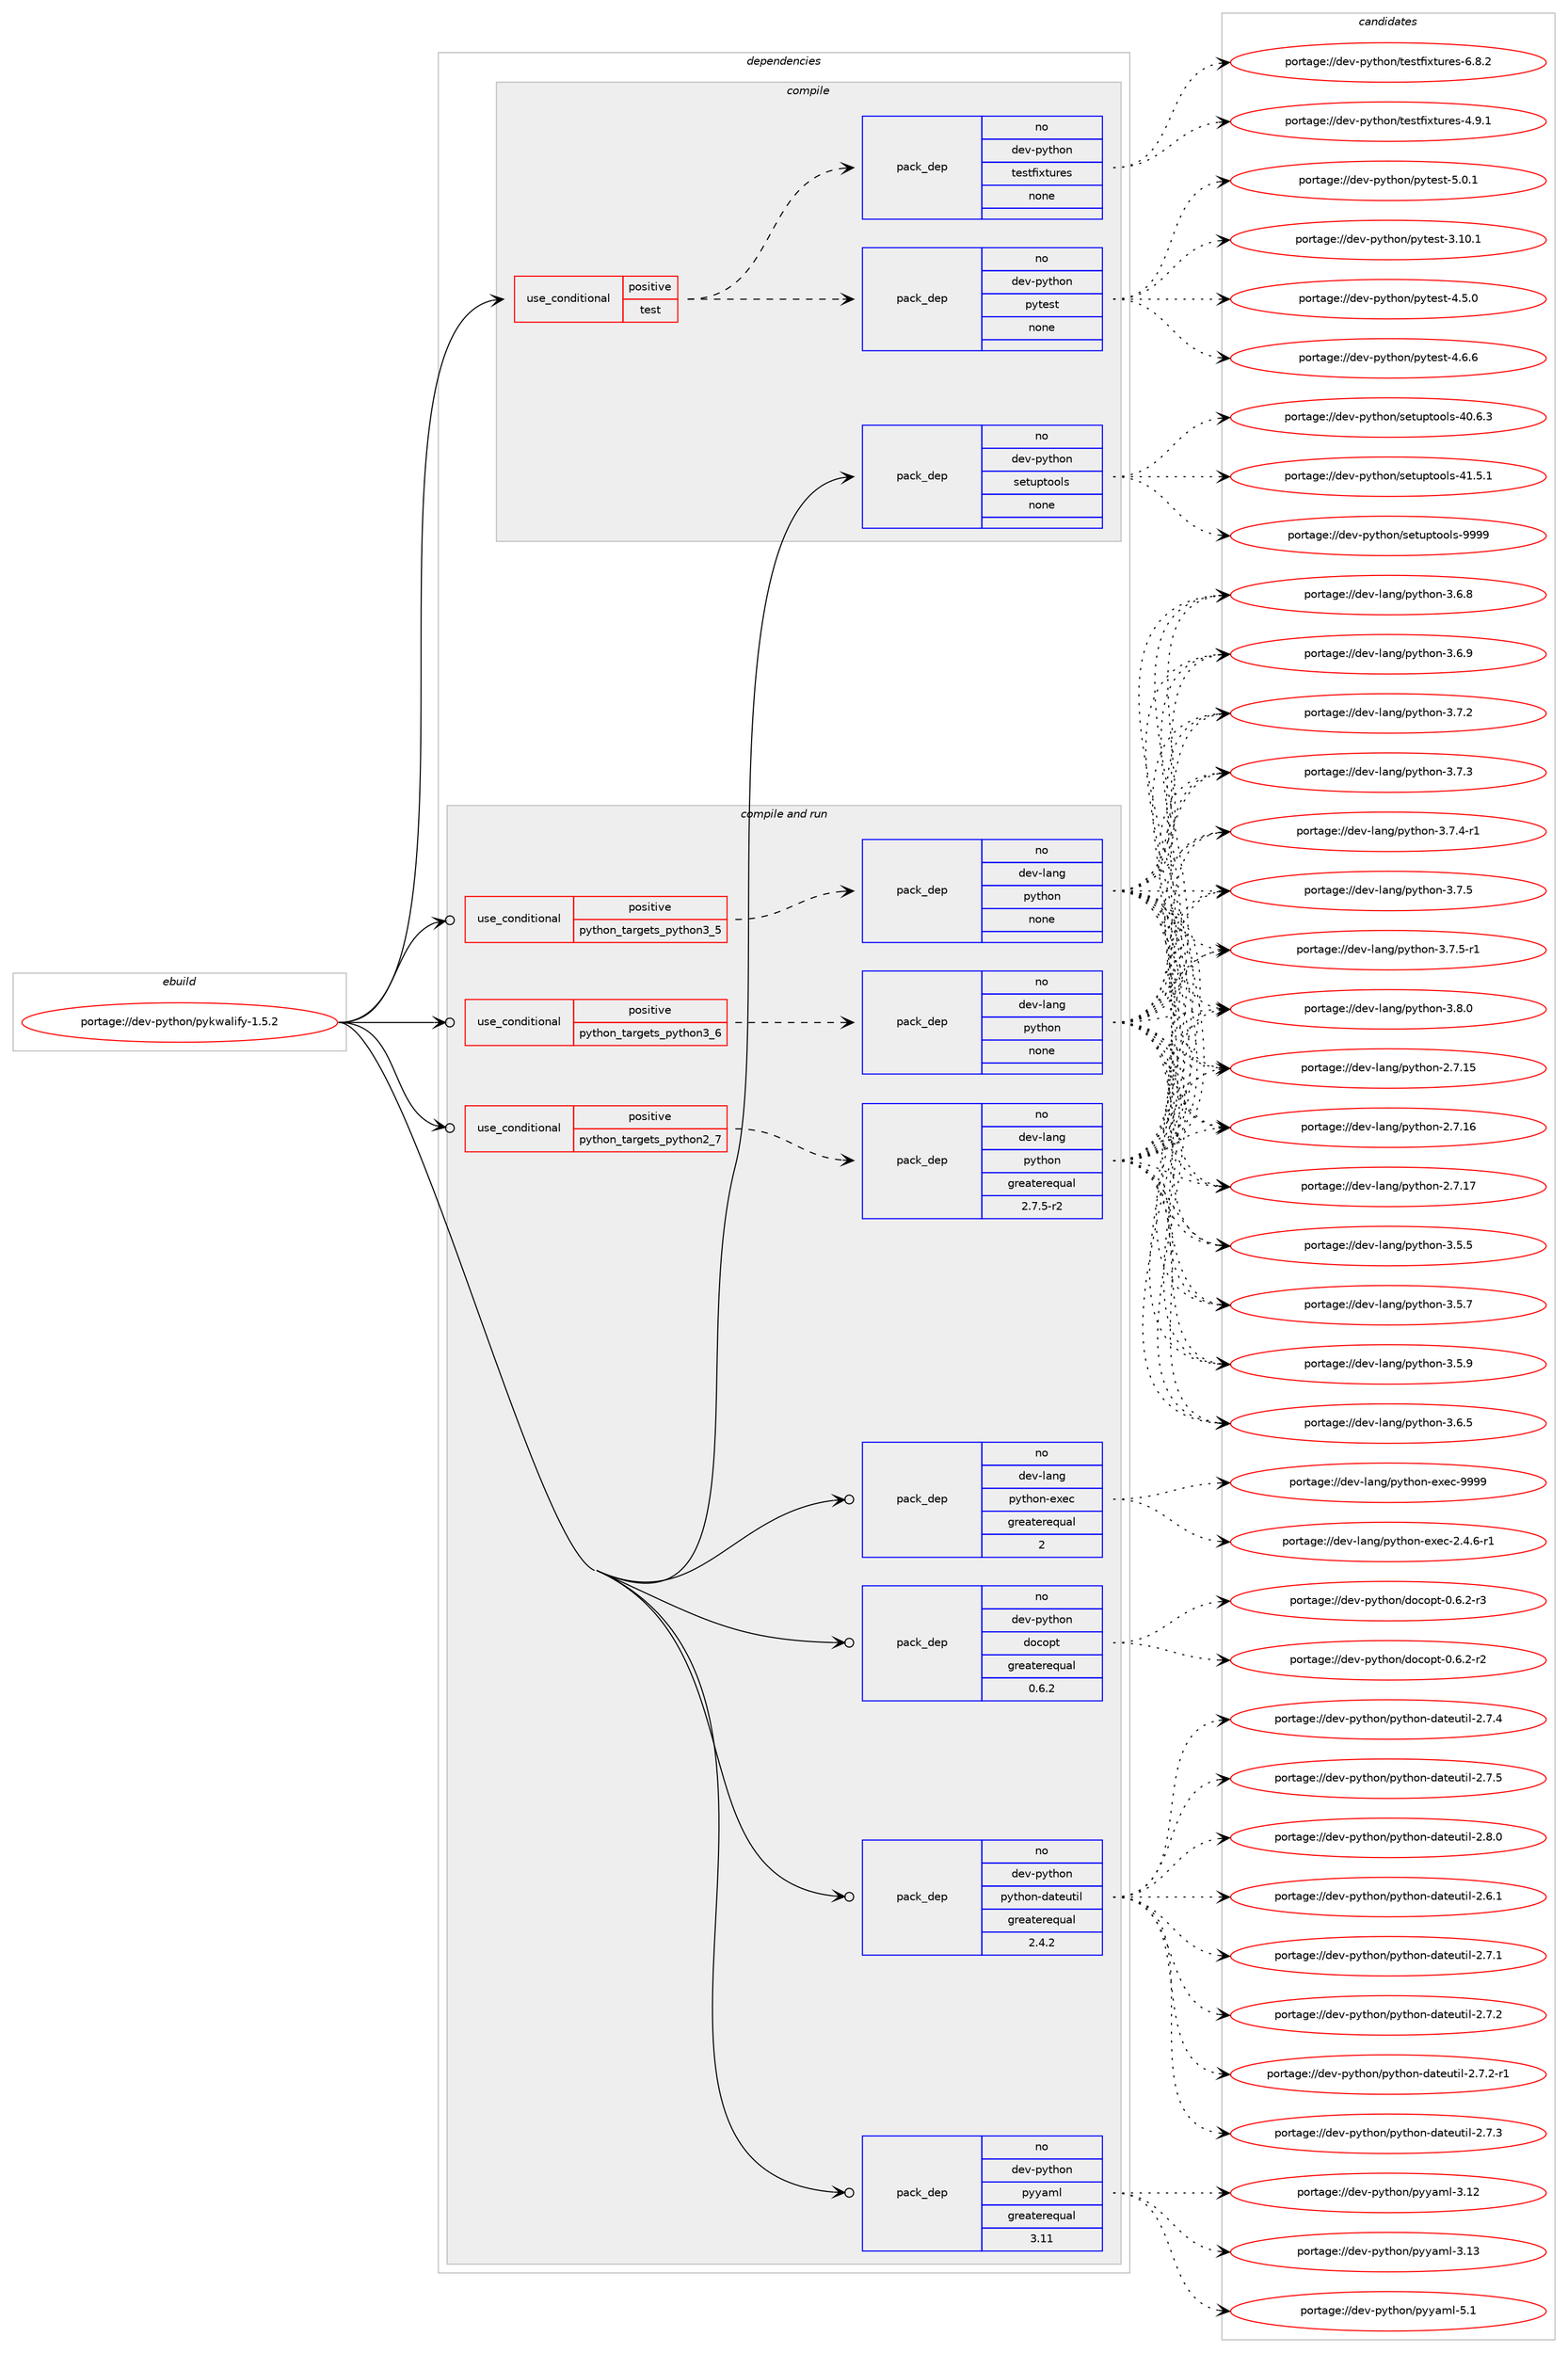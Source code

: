 digraph prolog {

# *************
# Graph options
# *************

newrank=true;
concentrate=true;
compound=true;
graph [rankdir=LR,fontname=Helvetica,fontsize=10,ranksep=1.5];#, ranksep=2.5, nodesep=0.2];
edge  [arrowhead=vee];
node  [fontname=Helvetica,fontsize=10];

# **********
# The ebuild
# **********

subgraph cluster_leftcol {
color=gray;
rank=same;
label=<<i>ebuild</i>>;
id [label="portage://dev-python/pykwalify-1.5.2", color=red, width=4, href="../dev-python/pykwalify-1.5.2.svg"];
}

# ****************
# The dependencies
# ****************

subgraph cluster_midcol {
color=gray;
label=<<i>dependencies</i>>;
subgraph cluster_compile {
fillcolor="#eeeeee";
style=filled;
label=<<i>compile</i>>;
subgraph cond35433 {
dependency161612 [label=<<TABLE BORDER="0" CELLBORDER="1" CELLSPACING="0" CELLPADDING="4"><TR><TD ROWSPAN="3" CELLPADDING="10">use_conditional</TD></TR><TR><TD>positive</TD></TR><TR><TD>test</TD></TR></TABLE>>, shape=none, color=red];
subgraph pack122811 {
dependency161613 [label=<<TABLE BORDER="0" CELLBORDER="1" CELLSPACING="0" CELLPADDING="4" WIDTH="220"><TR><TD ROWSPAN="6" CELLPADDING="30">pack_dep</TD></TR><TR><TD WIDTH="110">no</TD></TR><TR><TD>dev-python</TD></TR><TR><TD>pytest</TD></TR><TR><TD>none</TD></TR><TR><TD></TD></TR></TABLE>>, shape=none, color=blue];
}
dependency161612:e -> dependency161613:w [weight=20,style="dashed",arrowhead="vee"];
subgraph pack122812 {
dependency161614 [label=<<TABLE BORDER="0" CELLBORDER="1" CELLSPACING="0" CELLPADDING="4" WIDTH="220"><TR><TD ROWSPAN="6" CELLPADDING="30">pack_dep</TD></TR><TR><TD WIDTH="110">no</TD></TR><TR><TD>dev-python</TD></TR><TR><TD>testfixtures</TD></TR><TR><TD>none</TD></TR><TR><TD></TD></TR></TABLE>>, shape=none, color=blue];
}
dependency161612:e -> dependency161614:w [weight=20,style="dashed",arrowhead="vee"];
}
id:e -> dependency161612:w [weight=20,style="solid",arrowhead="vee"];
subgraph pack122813 {
dependency161615 [label=<<TABLE BORDER="0" CELLBORDER="1" CELLSPACING="0" CELLPADDING="4" WIDTH="220"><TR><TD ROWSPAN="6" CELLPADDING="30">pack_dep</TD></TR><TR><TD WIDTH="110">no</TD></TR><TR><TD>dev-python</TD></TR><TR><TD>setuptools</TD></TR><TR><TD>none</TD></TR><TR><TD></TD></TR></TABLE>>, shape=none, color=blue];
}
id:e -> dependency161615:w [weight=20,style="solid",arrowhead="vee"];
}
subgraph cluster_compileandrun {
fillcolor="#eeeeee";
style=filled;
label=<<i>compile and run</i>>;
subgraph cond35434 {
dependency161616 [label=<<TABLE BORDER="0" CELLBORDER="1" CELLSPACING="0" CELLPADDING="4"><TR><TD ROWSPAN="3" CELLPADDING="10">use_conditional</TD></TR><TR><TD>positive</TD></TR><TR><TD>python_targets_python2_7</TD></TR></TABLE>>, shape=none, color=red];
subgraph pack122814 {
dependency161617 [label=<<TABLE BORDER="0" CELLBORDER="1" CELLSPACING="0" CELLPADDING="4" WIDTH="220"><TR><TD ROWSPAN="6" CELLPADDING="30">pack_dep</TD></TR><TR><TD WIDTH="110">no</TD></TR><TR><TD>dev-lang</TD></TR><TR><TD>python</TD></TR><TR><TD>greaterequal</TD></TR><TR><TD>2.7.5-r2</TD></TR></TABLE>>, shape=none, color=blue];
}
dependency161616:e -> dependency161617:w [weight=20,style="dashed",arrowhead="vee"];
}
id:e -> dependency161616:w [weight=20,style="solid",arrowhead="odotvee"];
subgraph cond35435 {
dependency161618 [label=<<TABLE BORDER="0" CELLBORDER="1" CELLSPACING="0" CELLPADDING="4"><TR><TD ROWSPAN="3" CELLPADDING="10">use_conditional</TD></TR><TR><TD>positive</TD></TR><TR><TD>python_targets_python3_5</TD></TR></TABLE>>, shape=none, color=red];
subgraph pack122815 {
dependency161619 [label=<<TABLE BORDER="0" CELLBORDER="1" CELLSPACING="0" CELLPADDING="4" WIDTH="220"><TR><TD ROWSPAN="6" CELLPADDING="30">pack_dep</TD></TR><TR><TD WIDTH="110">no</TD></TR><TR><TD>dev-lang</TD></TR><TR><TD>python</TD></TR><TR><TD>none</TD></TR><TR><TD></TD></TR></TABLE>>, shape=none, color=blue];
}
dependency161618:e -> dependency161619:w [weight=20,style="dashed",arrowhead="vee"];
}
id:e -> dependency161618:w [weight=20,style="solid",arrowhead="odotvee"];
subgraph cond35436 {
dependency161620 [label=<<TABLE BORDER="0" CELLBORDER="1" CELLSPACING="0" CELLPADDING="4"><TR><TD ROWSPAN="3" CELLPADDING="10">use_conditional</TD></TR><TR><TD>positive</TD></TR><TR><TD>python_targets_python3_6</TD></TR></TABLE>>, shape=none, color=red];
subgraph pack122816 {
dependency161621 [label=<<TABLE BORDER="0" CELLBORDER="1" CELLSPACING="0" CELLPADDING="4" WIDTH="220"><TR><TD ROWSPAN="6" CELLPADDING="30">pack_dep</TD></TR><TR><TD WIDTH="110">no</TD></TR><TR><TD>dev-lang</TD></TR><TR><TD>python</TD></TR><TR><TD>none</TD></TR><TR><TD></TD></TR></TABLE>>, shape=none, color=blue];
}
dependency161620:e -> dependency161621:w [weight=20,style="dashed",arrowhead="vee"];
}
id:e -> dependency161620:w [weight=20,style="solid",arrowhead="odotvee"];
subgraph pack122817 {
dependency161622 [label=<<TABLE BORDER="0" CELLBORDER="1" CELLSPACING="0" CELLPADDING="4" WIDTH="220"><TR><TD ROWSPAN="6" CELLPADDING="30">pack_dep</TD></TR><TR><TD WIDTH="110">no</TD></TR><TR><TD>dev-lang</TD></TR><TR><TD>python-exec</TD></TR><TR><TD>greaterequal</TD></TR><TR><TD>2</TD></TR></TABLE>>, shape=none, color=blue];
}
id:e -> dependency161622:w [weight=20,style="solid",arrowhead="odotvee"];
subgraph pack122818 {
dependency161623 [label=<<TABLE BORDER="0" CELLBORDER="1" CELLSPACING="0" CELLPADDING="4" WIDTH="220"><TR><TD ROWSPAN="6" CELLPADDING="30">pack_dep</TD></TR><TR><TD WIDTH="110">no</TD></TR><TR><TD>dev-python</TD></TR><TR><TD>docopt</TD></TR><TR><TD>greaterequal</TD></TR><TR><TD>0.6.2</TD></TR></TABLE>>, shape=none, color=blue];
}
id:e -> dependency161623:w [weight=20,style="solid",arrowhead="odotvee"];
subgraph pack122819 {
dependency161624 [label=<<TABLE BORDER="0" CELLBORDER="1" CELLSPACING="0" CELLPADDING="4" WIDTH="220"><TR><TD ROWSPAN="6" CELLPADDING="30">pack_dep</TD></TR><TR><TD WIDTH="110">no</TD></TR><TR><TD>dev-python</TD></TR><TR><TD>python-dateutil</TD></TR><TR><TD>greaterequal</TD></TR><TR><TD>2.4.2</TD></TR></TABLE>>, shape=none, color=blue];
}
id:e -> dependency161624:w [weight=20,style="solid",arrowhead="odotvee"];
subgraph pack122820 {
dependency161625 [label=<<TABLE BORDER="0" CELLBORDER="1" CELLSPACING="0" CELLPADDING="4" WIDTH="220"><TR><TD ROWSPAN="6" CELLPADDING="30">pack_dep</TD></TR><TR><TD WIDTH="110">no</TD></TR><TR><TD>dev-python</TD></TR><TR><TD>pyyaml</TD></TR><TR><TD>greaterequal</TD></TR><TR><TD>3.11</TD></TR></TABLE>>, shape=none, color=blue];
}
id:e -> dependency161625:w [weight=20,style="solid",arrowhead="odotvee"];
}
subgraph cluster_run {
fillcolor="#eeeeee";
style=filled;
label=<<i>run</i>>;
}
}

# **************
# The candidates
# **************

subgraph cluster_choices {
rank=same;
color=gray;
label=<<i>candidates</i>>;

subgraph choice122811 {
color=black;
nodesep=1;
choiceportage100101118451121211161041111104711212111610111511645514649484649 [label="portage://dev-python/pytest-3.10.1", color=red, width=4,href="../dev-python/pytest-3.10.1.svg"];
choiceportage1001011184511212111610411111047112121116101115116455246534648 [label="portage://dev-python/pytest-4.5.0", color=red, width=4,href="../dev-python/pytest-4.5.0.svg"];
choiceportage1001011184511212111610411111047112121116101115116455246544654 [label="portage://dev-python/pytest-4.6.6", color=red, width=4,href="../dev-python/pytest-4.6.6.svg"];
choiceportage1001011184511212111610411111047112121116101115116455346484649 [label="portage://dev-python/pytest-5.0.1", color=red, width=4,href="../dev-python/pytest-5.0.1.svg"];
dependency161613:e -> choiceportage100101118451121211161041111104711212111610111511645514649484649:w [style=dotted,weight="100"];
dependency161613:e -> choiceportage1001011184511212111610411111047112121116101115116455246534648:w [style=dotted,weight="100"];
dependency161613:e -> choiceportage1001011184511212111610411111047112121116101115116455246544654:w [style=dotted,weight="100"];
dependency161613:e -> choiceportage1001011184511212111610411111047112121116101115116455346484649:w [style=dotted,weight="100"];
}
subgraph choice122812 {
color=black;
nodesep=1;
choiceportage1001011184511212111610411111047116101115116102105120116117114101115455246574649 [label="portage://dev-python/testfixtures-4.9.1", color=red, width=4,href="../dev-python/testfixtures-4.9.1.svg"];
choiceportage1001011184511212111610411111047116101115116102105120116117114101115455446564650 [label="portage://dev-python/testfixtures-6.8.2", color=red, width=4,href="../dev-python/testfixtures-6.8.2.svg"];
dependency161614:e -> choiceportage1001011184511212111610411111047116101115116102105120116117114101115455246574649:w [style=dotted,weight="100"];
dependency161614:e -> choiceportage1001011184511212111610411111047116101115116102105120116117114101115455446564650:w [style=dotted,weight="100"];
}
subgraph choice122813 {
color=black;
nodesep=1;
choiceportage100101118451121211161041111104711510111611711211611111110811545524846544651 [label="portage://dev-python/setuptools-40.6.3", color=red, width=4,href="../dev-python/setuptools-40.6.3.svg"];
choiceportage100101118451121211161041111104711510111611711211611111110811545524946534649 [label="portage://dev-python/setuptools-41.5.1", color=red, width=4,href="../dev-python/setuptools-41.5.1.svg"];
choiceportage10010111845112121116104111110471151011161171121161111111081154557575757 [label="portage://dev-python/setuptools-9999", color=red, width=4,href="../dev-python/setuptools-9999.svg"];
dependency161615:e -> choiceportage100101118451121211161041111104711510111611711211611111110811545524846544651:w [style=dotted,weight="100"];
dependency161615:e -> choiceportage100101118451121211161041111104711510111611711211611111110811545524946534649:w [style=dotted,weight="100"];
dependency161615:e -> choiceportage10010111845112121116104111110471151011161171121161111111081154557575757:w [style=dotted,weight="100"];
}
subgraph choice122814 {
color=black;
nodesep=1;
choiceportage10010111845108971101034711212111610411111045504655464953 [label="portage://dev-lang/python-2.7.15", color=red, width=4,href="../dev-lang/python-2.7.15.svg"];
choiceportage10010111845108971101034711212111610411111045504655464954 [label="portage://dev-lang/python-2.7.16", color=red, width=4,href="../dev-lang/python-2.7.16.svg"];
choiceportage10010111845108971101034711212111610411111045504655464955 [label="portage://dev-lang/python-2.7.17", color=red, width=4,href="../dev-lang/python-2.7.17.svg"];
choiceportage100101118451089711010347112121116104111110455146534653 [label="portage://dev-lang/python-3.5.5", color=red, width=4,href="../dev-lang/python-3.5.5.svg"];
choiceportage100101118451089711010347112121116104111110455146534655 [label="portage://dev-lang/python-3.5.7", color=red, width=4,href="../dev-lang/python-3.5.7.svg"];
choiceportage100101118451089711010347112121116104111110455146534657 [label="portage://dev-lang/python-3.5.9", color=red, width=4,href="../dev-lang/python-3.5.9.svg"];
choiceportage100101118451089711010347112121116104111110455146544653 [label="portage://dev-lang/python-3.6.5", color=red, width=4,href="../dev-lang/python-3.6.5.svg"];
choiceportage100101118451089711010347112121116104111110455146544656 [label="portage://dev-lang/python-3.6.8", color=red, width=4,href="../dev-lang/python-3.6.8.svg"];
choiceportage100101118451089711010347112121116104111110455146544657 [label="portage://dev-lang/python-3.6.9", color=red, width=4,href="../dev-lang/python-3.6.9.svg"];
choiceportage100101118451089711010347112121116104111110455146554650 [label="portage://dev-lang/python-3.7.2", color=red, width=4,href="../dev-lang/python-3.7.2.svg"];
choiceportage100101118451089711010347112121116104111110455146554651 [label="portage://dev-lang/python-3.7.3", color=red, width=4,href="../dev-lang/python-3.7.3.svg"];
choiceportage1001011184510897110103471121211161041111104551465546524511449 [label="portage://dev-lang/python-3.7.4-r1", color=red, width=4,href="../dev-lang/python-3.7.4-r1.svg"];
choiceportage100101118451089711010347112121116104111110455146554653 [label="portage://dev-lang/python-3.7.5", color=red, width=4,href="../dev-lang/python-3.7.5.svg"];
choiceportage1001011184510897110103471121211161041111104551465546534511449 [label="portage://dev-lang/python-3.7.5-r1", color=red, width=4,href="../dev-lang/python-3.7.5-r1.svg"];
choiceportage100101118451089711010347112121116104111110455146564648 [label="portage://dev-lang/python-3.8.0", color=red, width=4,href="../dev-lang/python-3.8.0.svg"];
dependency161617:e -> choiceportage10010111845108971101034711212111610411111045504655464953:w [style=dotted,weight="100"];
dependency161617:e -> choiceportage10010111845108971101034711212111610411111045504655464954:w [style=dotted,weight="100"];
dependency161617:e -> choiceportage10010111845108971101034711212111610411111045504655464955:w [style=dotted,weight="100"];
dependency161617:e -> choiceportage100101118451089711010347112121116104111110455146534653:w [style=dotted,weight="100"];
dependency161617:e -> choiceportage100101118451089711010347112121116104111110455146534655:w [style=dotted,weight="100"];
dependency161617:e -> choiceportage100101118451089711010347112121116104111110455146534657:w [style=dotted,weight="100"];
dependency161617:e -> choiceportage100101118451089711010347112121116104111110455146544653:w [style=dotted,weight="100"];
dependency161617:e -> choiceportage100101118451089711010347112121116104111110455146544656:w [style=dotted,weight="100"];
dependency161617:e -> choiceportage100101118451089711010347112121116104111110455146544657:w [style=dotted,weight="100"];
dependency161617:e -> choiceportage100101118451089711010347112121116104111110455146554650:w [style=dotted,weight="100"];
dependency161617:e -> choiceportage100101118451089711010347112121116104111110455146554651:w [style=dotted,weight="100"];
dependency161617:e -> choiceportage1001011184510897110103471121211161041111104551465546524511449:w [style=dotted,weight="100"];
dependency161617:e -> choiceportage100101118451089711010347112121116104111110455146554653:w [style=dotted,weight="100"];
dependency161617:e -> choiceportage1001011184510897110103471121211161041111104551465546534511449:w [style=dotted,weight="100"];
dependency161617:e -> choiceportage100101118451089711010347112121116104111110455146564648:w [style=dotted,weight="100"];
}
subgraph choice122815 {
color=black;
nodesep=1;
choiceportage10010111845108971101034711212111610411111045504655464953 [label="portage://dev-lang/python-2.7.15", color=red, width=4,href="../dev-lang/python-2.7.15.svg"];
choiceportage10010111845108971101034711212111610411111045504655464954 [label="portage://dev-lang/python-2.7.16", color=red, width=4,href="../dev-lang/python-2.7.16.svg"];
choiceportage10010111845108971101034711212111610411111045504655464955 [label="portage://dev-lang/python-2.7.17", color=red, width=4,href="../dev-lang/python-2.7.17.svg"];
choiceportage100101118451089711010347112121116104111110455146534653 [label="portage://dev-lang/python-3.5.5", color=red, width=4,href="../dev-lang/python-3.5.5.svg"];
choiceportage100101118451089711010347112121116104111110455146534655 [label="portage://dev-lang/python-3.5.7", color=red, width=4,href="../dev-lang/python-3.5.7.svg"];
choiceportage100101118451089711010347112121116104111110455146534657 [label="portage://dev-lang/python-3.5.9", color=red, width=4,href="../dev-lang/python-3.5.9.svg"];
choiceportage100101118451089711010347112121116104111110455146544653 [label="portage://dev-lang/python-3.6.5", color=red, width=4,href="../dev-lang/python-3.6.5.svg"];
choiceportage100101118451089711010347112121116104111110455146544656 [label="portage://dev-lang/python-3.6.8", color=red, width=4,href="../dev-lang/python-3.6.8.svg"];
choiceportage100101118451089711010347112121116104111110455146544657 [label="portage://dev-lang/python-3.6.9", color=red, width=4,href="../dev-lang/python-3.6.9.svg"];
choiceportage100101118451089711010347112121116104111110455146554650 [label="portage://dev-lang/python-3.7.2", color=red, width=4,href="../dev-lang/python-3.7.2.svg"];
choiceportage100101118451089711010347112121116104111110455146554651 [label="portage://dev-lang/python-3.7.3", color=red, width=4,href="../dev-lang/python-3.7.3.svg"];
choiceportage1001011184510897110103471121211161041111104551465546524511449 [label="portage://dev-lang/python-3.7.4-r1", color=red, width=4,href="../dev-lang/python-3.7.4-r1.svg"];
choiceportage100101118451089711010347112121116104111110455146554653 [label="portage://dev-lang/python-3.7.5", color=red, width=4,href="../dev-lang/python-3.7.5.svg"];
choiceportage1001011184510897110103471121211161041111104551465546534511449 [label="portage://dev-lang/python-3.7.5-r1", color=red, width=4,href="../dev-lang/python-3.7.5-r1.svg"];
choiceportage100101118451089711010347112121116104111110455146564648 [label="portage://dev-lang/python-3.8.0", color=red, width=4,href="../dev-lang/python-3.8.0.svg"];
dependency161619:e -> choiceportage10010111845108971101034711212111610411111045504655464953:w [style=dotted,weight="100"];
dependency161619:e -> choiceportage10010111845108971101034711212111610411111045504655464954:w [style=dotted,weight="100"];
dependency161619:e -> choiceportage10010111845108971101034711212111610411111045504655464955:w [style=dotted,weight="100"];
dependency161619:e -> choiceportage100101118451089711010347112121116104111110455146534653:w [style=dotted,weight="100"];
dependency161619:e -> choiceportage100101118451089711010347112121116104111110455146534655:w [style=dotted,weight="100"];
dependency161619:e -> choiceportage100101118451089711010347112121116104111110455146534657:w [style=dotted,weight="100"];
dependency161619:e -> choiceportage100101118451089711010347112121116104111110455146544653:w [style=dotted,weight="100"];
dependency161619:e -> choiceportage100101118451089711010347112121116104111110455146544656:w [style=dotted,weight="100"];
dependency161619:e -> choiceportage100101118451089711010347112121116104111110455146544657:w [style=dotted,weight="100"];
dependency161619:e -> choiceportage100101118451089711010347112121116104111110455146554650:w [style=dotted,weight="100"];
dependency161619:e -> choiceportage100101118451089711010347112121116104111110455146554651:w [style=dotted,weight="100"];
dependency161619:e -> choiceportage1001011184510897110103471121211161041111104551465546524511449:w [style=dotted,weight="100"];
dependency161619:e -> choiceportage100101118451089711010347112121116104111110455146554653:w [style=dotted,weight="100"];
dependency161619:e -> choiceportage1001011184510897110103471121211161041111104551465546534511449:w [style=dotted,weight="100"];
dependency161619:e -> choiceportage100101118451089711010347112121116104111110455146564648:w [style=dotted,weight="100"];
}
subgraph choice122816 {
color=black;
nodesep=1;
choiceportage10010111845108971101034711212111610411111045504655464953 [label="portage://dev-lang/python-2.7.15", color=red, width=4,href="../dev-lang/python-2.7.15.svg"];
choiceportage10010111845108971101034711212111610411111045504655464954 [label="portage://dev-lang/python-2.7.16", color=red, width=4,href="../dev-lang/python-2.7.16.svg"];
choiceportage10010111845108971101034711212111610411111045504655464955 [label="portage://dev-lang/python-2.7.17", color=red, width=4,href="../dev-lang/python-2.7.17.svg"];
choiceportage100101118451089711010347112121116104111110455146534653 [label="portage://dev-lang/python-3.5.5", color=red, width=4,href="../dev-lang/python-3.5.5.svg"];
choiceportage100101118451089711010347112121116104111110455146534655 [label="portage://dev-lang/python-3.5.7", color=red, width=4,href="../dev-lang/python-3.5.7.svg"];
choiceportage100101118451089711010347112121116104111110455146534657 [label="portage://dev-lang/python-3.5.9", color=red, width=4,href="../dev-lang/python-3.5.9.svg"];
choiceportage100101118451089711010347112121116104111110455146544653 [label="portage://dev-lang/python-3.6.5", color=red, width=4,href="../dev-lang/python-3.6.5.svg"];
choiceportage100101118451089711010347112121116104111110455146544656 [label="portage://dev-lang/python-3.6.8", color=red, width=4,href="../dev-lang/python-3.6.8.svg"];
choiceportage100101118451089711010347112121116104111110455146544657 [label="portage://dev-lang/python-3.6.9", color=red, width=4,href="../dev-lang/python-3.6.9.svg"];
choiceportage100101118451089711010347112121116104111110455146554650 [label="portage://dev-lang/python-3.7.2", color=red, width=4,href="../dev-lang/python-3.7.2.svg"];
choiceportage100101118451089711010347112121116104111110455146554651 [label="portage://dev-lang/python-3.7.3", color=red, width=4,href="../dev-lang/python-3.7.3.svg"];
choiceportage1001011184510897110103471121211161041111104551465546524511449 [label="portage://dev-lang/python-3.7.4-r1", color=red, width=4,href="../dev-lang/python-3.7.4-r1.svg"];
choiceportage100101118451089711010347112121116104111110455146554653 [label="portage://dev-lang/python-3.7.5", color=red, width=4,href="../dev-lang/python-3.7.5.svg"];
choiceportage1001011184510897110103471121211161041111104551465546534511449 [label="portage://dev-lang/python-3.7.5-r1", color=red, width=4,href="../dev-lang/python-3.7.5-r1.svg"];
choiceportage100101118451089711010347112121116104111110455146564648 [label="portage://dev-lang/python-3.8.0", color=red, width=4,href="../dev-lang/python-3.8.0.svg"];
dependency161621:e -> choiceportage10010111845108971101034711212111610411111045504655464953:w [style=dotted,weight="100"];
dependency161621:e -> choiceportage10010111845108971101034711212111610411111045504655464954:w [style=dotted,weight="100"];
dependency161621:e -> choiceportage10010111845108971101034711212111610411111045504655464955:w [style=dotted,weight="100"];
dependency161621:e -> choiceportage100101118451089711010347112121116104111110455146534653:w [style=dotted,weight="100"];
dependency161621:e -> choiceportage100101118451089711010347112121116104111110455146534655:w [style=dotted,weight="100"];
dependency161621:e -> choiceportage100101118451089711010347112121116104111110455146534657:w [style=dotted,weight="100"];
dependency161621:e -> choiceportage100101118451089711010347112121116104111110455146544653:w [style=dotted,weight="100"];
dependency161621:e -> choiceportage100101118451089711010347112121116104111110455146544656:w [style=dotted,weight="100"];
dependency161621:e -> choiceportage100101118451089711010347112121116104111110455146544657:w [style=dotted,weight="100"];
dependency161621:e -> choiceportage100101118451089711010347112121116104111110455146554650:w [style=dotted,weight="100"];
dependency161621:e -> choiceportage100101118451089711010347112121116104111110455146554651:w [style=dotted,weight="100"];
dependency161621:e -> choiceportage1001011184510897110103471121211161041111104551465546524511449:w [style=dotted,weight="100"];
dependency161621:e -> choiceportage100101118451089711010347112121116104111110455146554653:w [style=dotted,weight="100"];
dependency161621:e -> choiceportage1001011184510897110103471121211161041111104551465546534511449:w [style=dotted,weight="100"];
dependency161621:e -> choiceportage100101118451089711010347112121116104111110455146564648:w [style=dotted,weight="100"];
}
subgraph choice122817 {
color=black;
nodesep=1;
choiceportage10010111845108971101034711212111610411111045101120101994550465246544511449 [label="portage://dev-lang/python-exec-2.4.6-r1", color=red, width=4,href="../dev-lang/python-exec-2.4.6-r1.svg"];
choiceportage10010111845108971101034711212111610411111045101120101994557575757 [label="portage://dev-lang/python-exec-9999", color=red, width=4,href="../dev-lang/python-exec-9999.svg"];
dependency161622:e -> choiceportage10010111845108971101034711212111610411111045101120101994550465246544511449:w [style=dotted,weight="100"];
dependency161622:e -> choiceportage10010111845108971101034711212111610411111045101120101994557575757:w [style=dotted,weight="100"];
}
subgraph choice122818 {
color=black;
nodesep=1;
choiceportage1001011184511212111610411111047100111991111121164548465446504511450 [label="portage://dev-python/docopt-0.6.2-r2", color=red, width=4,href="../dev-python/docopt-0.6.2-r2.svg"];
choiceportage1001011184511212111610411111047100111991111121164548465446504511451 [label="portage://dev-python/docopt-0.6.2-r3", color=red, width=4,href="../dev-python/docopt-0.6.2-r3.svg"];
dependency161623:e -> choiceportage1001011184511212111610411111047100111991111121164548465446504511450:w [style=dotted,weight="100"];
dependency161623:e -> choiceportage1001011184511212111610411111047100111991111121164548465446504511451:w [style=dotted,weight="100"];
}
subgraph choice122819 {
color=black;
nodesep=1;
choiceportage10010111845112121116104111110471121211161041111104510097116101117116105108455046544649 [label="portage://dev-python/python-dateutil-2.6.1", color=red, width=4,href="../dev-python/python-dateutil-2.6.1.svg"];
choiceportage10010111845112121116104111110471121211161041111104510097116101117116105108455046554649 [label="portage://dev-python/python-dateutil-2.7.1", color=red, width=4,href="../dev-python/python-dateutil-2.7.1.svg"];
choiceportage10010111845112121116104111110471121211161041111104510097116101117116105108455046554650 [label="portage://dev-python/python-dateutil-2.7.2", color=red, width=4,href="../dev-python/python-dateutil-2.7.2.svg"];
choiceportage100101118451121211161041111104711212111610411111045100971161011171161051084550465546504511449 [label="portage://dev-python/python-dateutil-2.7.2-r1", color=red, width=4,href="../dev-python/python-dateutil-2.7.2-r1.svg"];
choiceportage10010111845112121116104111110471121211161041111104510097116101117116105108455046554651 [label="portage://dev-python/python-dateutil-2.7.3", color=red, width=4,href="../dev-python/python-dateutil-2.7.3.svg"];
choiceportage10010111845112121116104111110471121211161041111104510097116101117116105108455046554652 [label="portage://dev-python/python-dateutil-2.7.4", color=red, width=4,href="../dev-python/python-dateutil-2.7.4.svg"];
choiceportage10010111845112121116104111110471121211161041111104510097116101117116105108455046554653 [label="portage://dev-python/python-dateutil-2.7.5", color=red, width=4,href="../dev-python/python-dateutil-2.7.5.svg"];
choiceportage10010111845112121116104111110471121211161041111104510097116101117116105108455046564648 [label="portage://dev-python/python-dateutil-2.8.0", color=red, width=4,href="../dev-python/python-dateutil-2.8.0.svg"];
dependency161624:e -> choiceportage10010111845112121116104111110471121211161041111104510097116101117116105108455046544649:w [style=dotted,weight="100"];
dependency161624:e -> choiceportage10010111845112121116104111110471121211161041111104510097116101117116105108455046554649:w [style=dotted,weight="100"];
dependency161624:e -> choiceportage10010111845112121116104111110471121211161041111104510097116101117116105108455046554650:w [style=dotted,weight="100"];
dependency161624:e -> choiceportage100101118451121211161041111104711212111610411111045100971161011171161051084550465546504511449:w [style=dotted,weight="100"];
dependency161624:e -> choiceportage10010111845112121116104111110471121211161041111104510097116101117116105108455046554651:w [style=dotted,weight="100"];
dependency161624:e -> choiceportage10010111845112121116104111110471121211161041111104510097116101117116105108455046554652:w [style=dotted,weight="100"];
dependency161624:e -> choiceportage10010111845112121116104111110471121211161041111104510097116101117116105108455046554653:w [style=dotted,weight="100"];
dependency161624:e -> choiceportage10010111845112121116104111110471121211161041111104510097116101117116105108455046564648:w [style=dotted,weight="100"];
}
subgraph choice122820 {
color=black;
nodesep=1;
choiceportage1001011184511212111610411111047112121121971091084551464950 [label="portage://dev-python/pyyaml-3.12", color=red, width=4,href="../dev-python/pyyaml-3.12.svg"];
choiceportage1001011184511212111610411111047112121121971091084551464951 [label="portage://dev-python/pyyaml-3.13", color=red, width=4,href="../dev-python/pyyaml-3.13.svg"];
choiceportage10010111845112121116104111110471121211219710910845534649 [label="portage://dev-python/pyyaml-5.1", color=red, width=4,href="../dev-python/pyyaml-5.1.svg"];
dependency161625:e -> choiceportage1001011184511212111610411111047112121121971091084551464950:w [style=dotted,weight="100"];
dependency161625:e -> choiceportage1001011184511212111610411111047112121121971091084551464951:w [style=dotted,weight="100"];
dependency161625:e -> choiceportage10010111845112121116104111110471121211219710910845534649:w [style=dotted,weight="100"];
}
}

}
